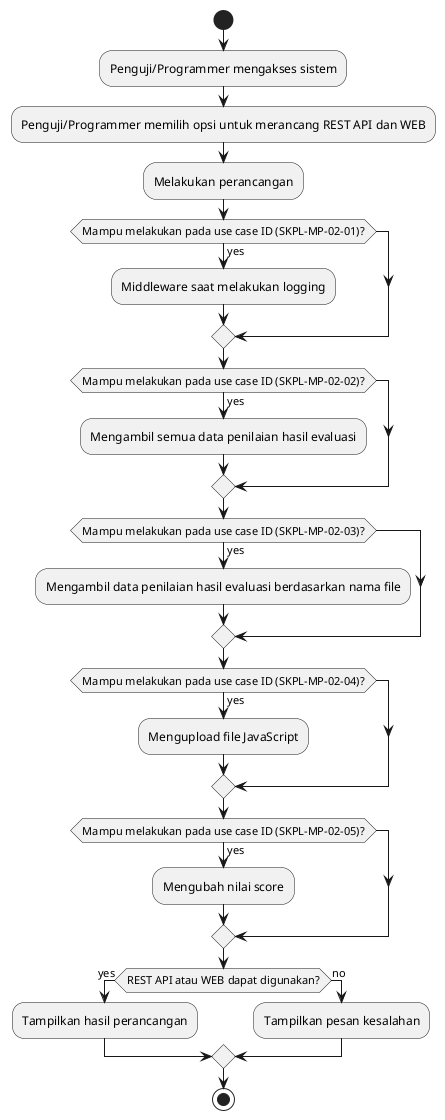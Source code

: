 @startuml
start
:Penguji/Programmer mengakses sistem;
:Penguji/Programmer memilih opsi untuk merancang REST API dan WEB;
:Melakukan perancangan;
if (Mampu melakukan pada use case ID (SKPL-MP-02-01)?) then (yes)
  :Middleware saat melakukan logging;
endif
if (Mampu melakukan pada use case ID (SKPL-MP-02-02)?) then (yes)
  :Mengambil semua data penilaian hasil evaluasi;
endif
if (Mampu melakukan pada use case ID (SKPL-MP-02-03)?) then (yes)
  :Mengambil data penilaian hasil evaluasi berdasarkan nama file;
endif
if (Mampu melakukan pada use case ID (SKPL-MP-02-04)?) then (yes)
  :Mengupload file JavaScript;
endif
if (Mampu melakukan pada use case ID (SKPL-MP-02-05)?) then (yes)
  :Mengubah nilai score;
endif
if (REST API atau WEB dapat digunakan?) then (yes)
  :Tampilkan hasil perancangan;
else (no)
  :Tampilkan pesan kesalahan;
endif
stop
@enduml

